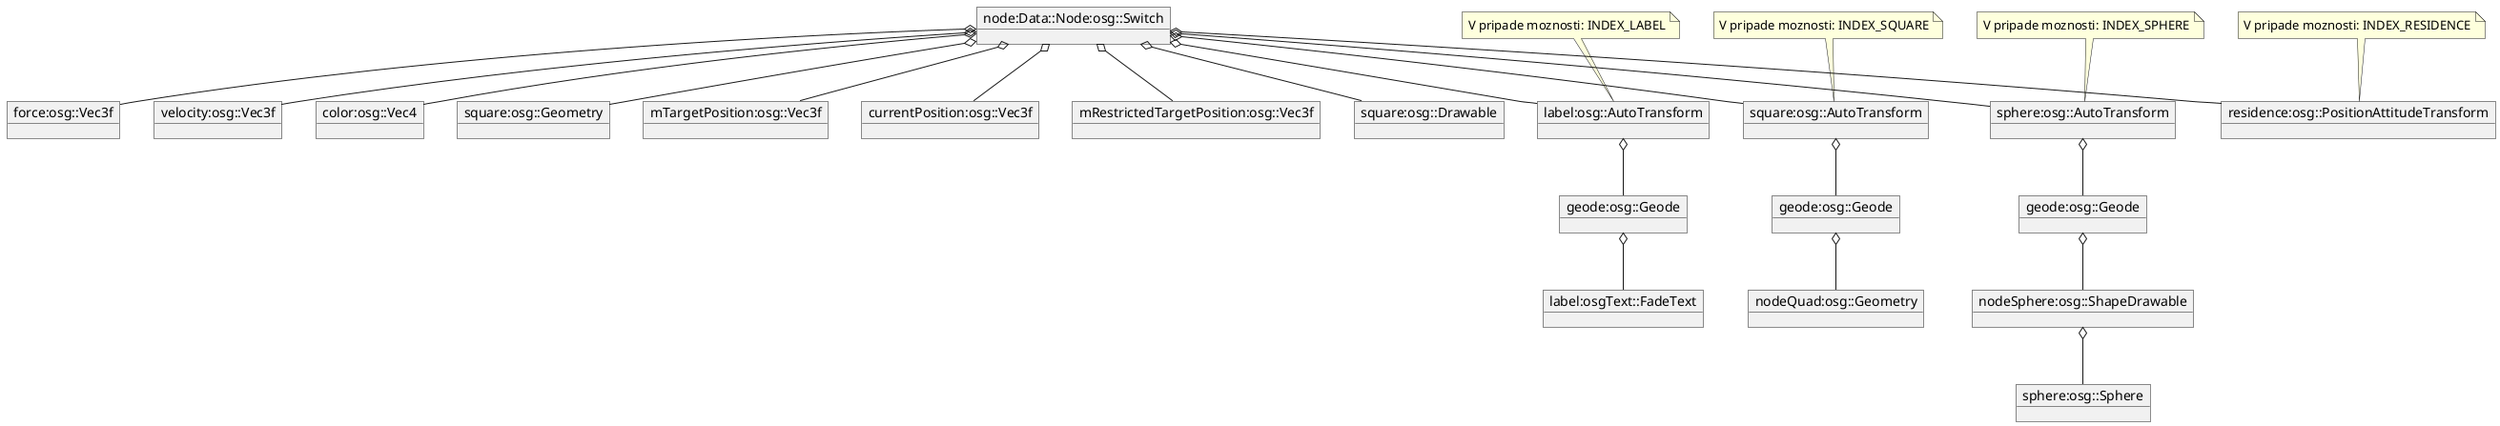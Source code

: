 // Module Graph.structure.layer3
// Autor: Aug_RealityKings



@startuml
object "node:Data::Node:osg::Switch" as obj1
object "mTargetPosition:osg::Vec3f" as obj2
object "currentPosition:osg::Vec3f" as obj3
object "mRestrictedTargetPosition:osg::Vec3f" as obj4
object "square:osg::Drawable" as obj5
object "force:osg::Vec3f" as obj6
object "velocity:osg::Vec3f" as obj7
object "color:osg::Vec4" as obj8
object "label:osg::AutoTransform" as obj9
object "geode:osg::Geode" as obj10
object "square:osg::AutoTransform" as obj11
object "geode:osg::Geode" as obj12
object "sphere:osg::AutoTransform" as obj13
object "geode:osg::Geode" as obj14
object "residence:osg::PositionAttitudeTransform" as obj15
object "square:osg::Geometry" as obj16

object "label:osgText::FadeText" as obj17
object "nodeQuad:osg::Geometry" as obj18
object "nodeSphere:osg::ShapeDrawable" as obj19
object "sphere:osg::Sphere" as obj20

obj1 o-- obj2
obj1 o-- obj3
obj1 o-- obj4
obj1 o-- obj5
obj1 o-- obj6
obj1 o-- obj7
obj1 o-- obj8
obj1 o-- obj9
obj1 o-- obj11
obj1 o-- obj13
obj1 o-- obj15
obj1 o-- obj16


obj9 o-- obj10
obj11 o-- obj12
obj13 o-- obj14


obj10 o-- obj17
obj12 o-- obj18
obj14 o-- obj19
obj19 o-- obj20

note top of obj9
V pripade moznosti: INDEX_LABEL
end note

note top of obj11
V pripade moznosti: INDEX_SQUARE
end note

note top of obj13
V pripade moznosti: INDEX_SPHERE
end note

note top of obj15
V pripade moznosti: INDEX_RESIDENCE
end note


@enduml